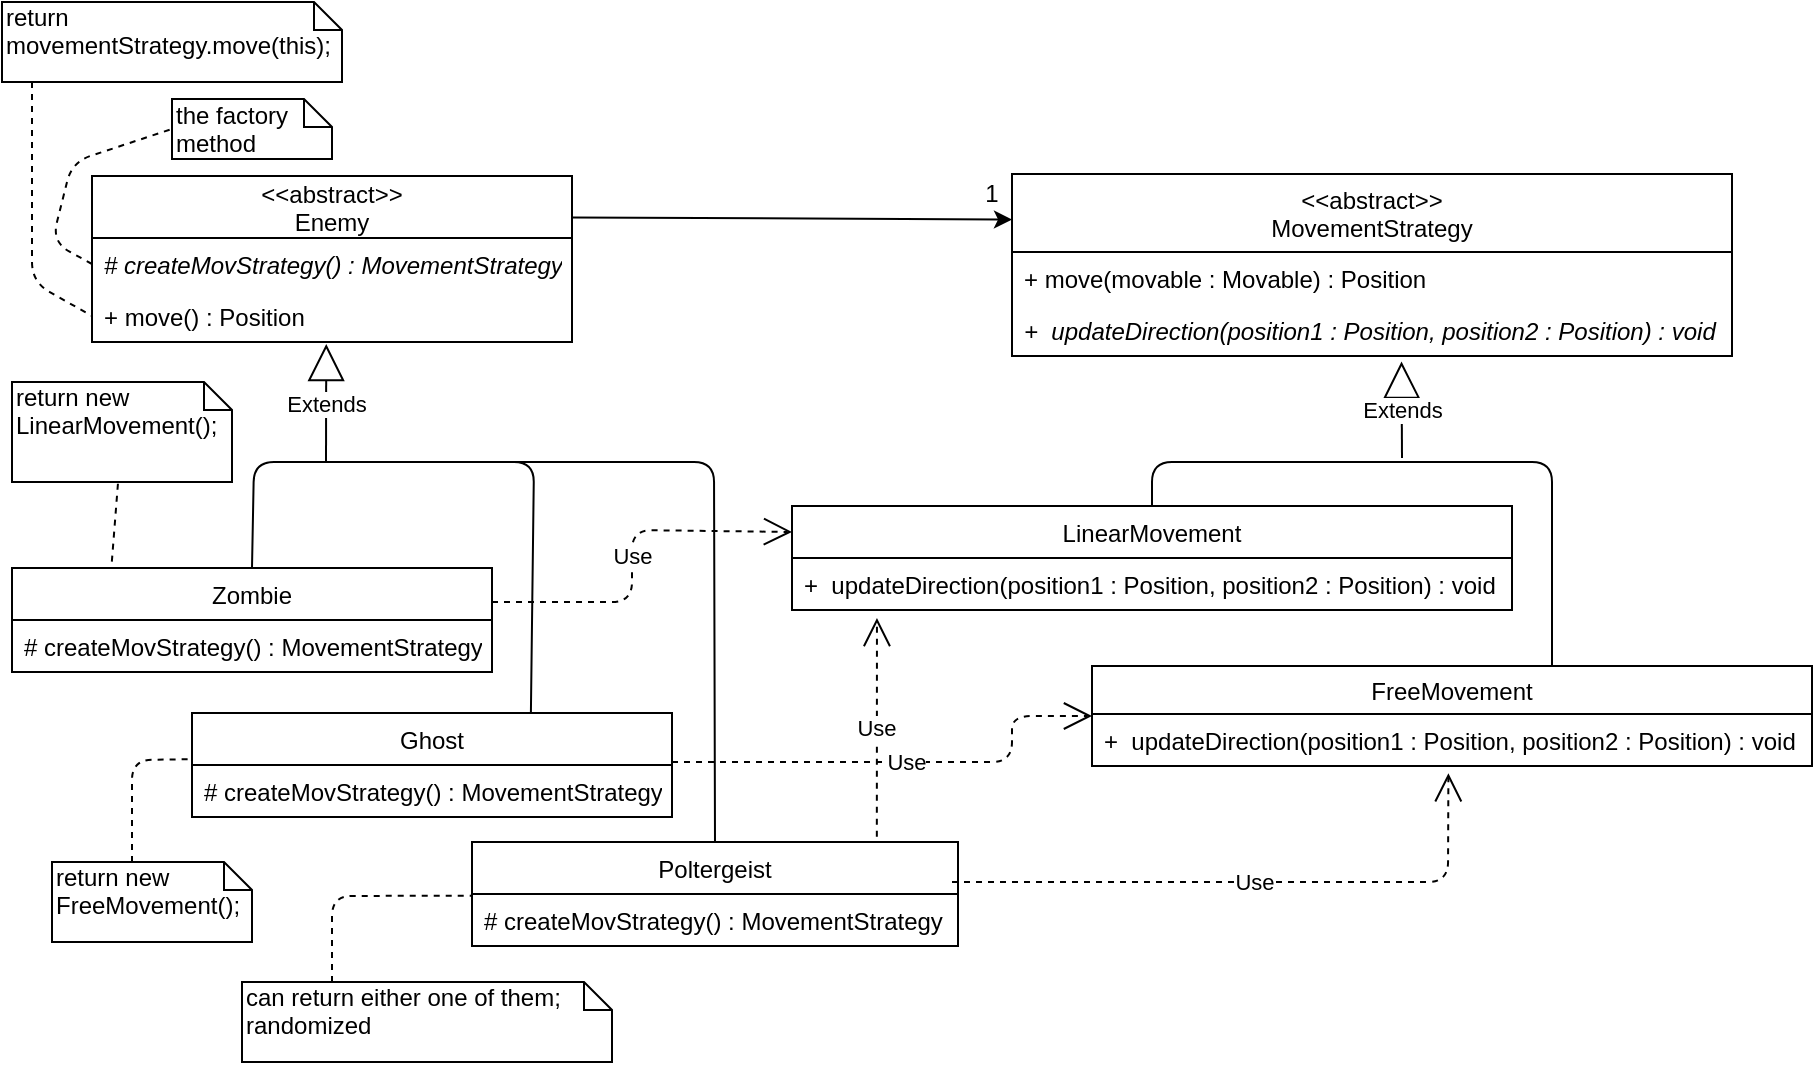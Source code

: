 <mxfile version="10.6.6" type="device"><diagram id="YQnD21Ks1EYhpSlV9Skj" name="Page-1"><mxGraphModel dx="918" dy="648" grid="1" gridSize="10" guides="1" tooltips="1" connect="1" arrows="1" fold="1" page="1" pageScale="1" pageWidth="827" pageHeight="1169" math="0" shadow="0"><root><mxCell id="0"/><mxCell id="1" parent="0"/><mxCell id="FGVi7LquceIm4e3d4hpf-1" value="&#10;&lt;&lt;abstract&gt;&gt;&#10;Enemy&#10;" style="swimlane;fontStyle=0;childLayout=stackLayout;horizontal=1;startSize=31;fillColor=none;horizontalStack=0;resizeParent=1;resizeParentMax=0;resizeLast=0;collapsible=1;marginBottom=0;" parent="1" vertex="1"><mxGeometry x="50" y="217" width="240" height="83" as="geometry"/></mxCell><mxCell id="FGVi7LquceIm4e3d4hpf-2" value="# createMovStrategy() : MovementStrategy&#10;" style="text;strokeColor=none;fillColor=none;align=left;verticalAlign=top;spacingLeft=4;spacingRight=4;overflow=hidden;rotatable=0;points=[[0,0.5],[1,0.5]];portConstraint=eastwest;fontStyle=2" parent="FGVi7LquceIm4e3d4hpf-1" vertex="1"><mxGeometry y="31" width="240" height="26" as="geometry"/></mxCell><mxCell id="FGVi7LquceIm4e3d4hpf-3" value="+ move() : Position" style="text;strokeColor=none;fillColor=none;align=left;verticalAlign=top;spacingLeft=4;spacingRight=4;overflow=hidden;rotatable=0;points=[[0,0.5],[1,0.5]];portConstraint=eastwest;" parent="FGVi7LquceIm4e3d4hpf-1" vertex="1"><mxGeometry y="57" width="240" height="26" as="geometry"/></mxCell><mxCell id="FGVi7LquceIm4e3d4hpf-5" value="" style="endArrow=none;dashed=1;html=1;entryX=0;entryY=0.5;entryDx=0;entryDy=0;" parent="1" target="FGVi7LquceIm4e3d4hpf-3" edge="1"><mxGeometry width="50" height="50" relative="1" as="geometry"><mxPoint x="20" y="170" as="sourcePoint"/><mxPoint x="60" y="330" as="targetPoint"/><Array as="points"><mxPoint x="20" y="270"/></Array></mxGeometry></mxCell><mxCell id="FGVi7LquceIm4e3d4hpf-6" value="return movementStrategy.move(this);" style="shape=note;whiteSpace=wrap;html=1;size=14;verticalAlign=top;align=left;spacingTop=-6;" parent="1" vertex="1"><mxGeometry x="5" y="130" width="170" height="40" as="geometry"/></mxCell><mxCell id="FGVi7LquceIm4e3d4hpf-7" value="" style="endArrow=none;dashed=1;html=1;exitX=0;exitY=0.5;exitDx=0;exitDy=0;entryX=0;entryY=0.5;entryDx=0;entryDy=0;entryPerimeter=0;" parent="1" source="FGVi7LquceIm4e3d4hpf-2" target="FGVi7LquceIm4e3d4hpf-8" edge="1"><mxGeometry width="50" height="50" relative="1" as="geometry"><mxPoint y="230" as="sourcePoint"/><mxPoint x="40" y="180" as="targetPoint"/><Array as="points"><mxPoint x="30" y="250"/><mxPoint x="40" y="210"/></Array></mxGeometry></mxCell><mxCell id="FGVi7LquceIm4e3d4hpf-8" value="the factory method" style="shape=note;whiteSpace=wrap;html=1;size=14;verticalAlign=top;align=left;spacingTop=-6;" parent="1" vertex="1"><mxGeometry x="90" y="178.5" width="80" height="30" as="geometry"/></mxCell><mxCell id="FGVi7LquceIm4e3d4hpf-9" value="Extends" style="endArrow=block;endSize=16;endFill=0;html=1;entryX=0.488;entryY=1.038;entryDx=0;entryDy=0;entryPerimeter=0;" parent="1" target="FGVi7LquceIm4e3d4hpf-3" edge="1"><mxGeometry width="160" relative="1" as="geometry"><mxPoint x="167" y="360" as="sourcePoint"/><mxPoint x="270" y="400" as="targetPoint"/></mxGeometry></mxCell><mxCell id="FGVi7LquceIm4e3d4hpf-11" value="Zombie" style="swimlane;fontStyle=0;childLayout=stackLayout;horizontal=1;startSize=26;fillColor=none;horizontalStack=0;resizeParent=1;resizeParentMax=0;resizeLast=0;collapsible=1;marginBottom=0;" parent="1" vertex="1"><mxGeometry x="10" y="413" width="240" height="52" as="geometry"/></mxCell><mxCell id="FGVi7LquceIm4e3d4hpf-12" value="# createMovStrategy() : MovementStrategy&#10;&#10;" style="text;strokeColor=none;fillColor=none;align=left;verticalAlign=top;spacingLeft=4;spacingRight=4;overflow=hidden;rotatable=0;points=[[0,0.5],[1,0.5]];portConstraint=eastwest;" parent="FGVi7LquceIm4e3d4hpf-11" vertex="1"><mxGeometry y="26" width="240" height="26" as="geometry"/></mxCell><mxCell id="FGVi7LquceIm4e3d4hpf-19" value="Poltergeist" style="swimlane;fontStyle=0;childLayout=stackLayout;horizontal=1;startSize=26;fillColor=none;horizontalStack=0;resizeParent=1;resizeParentMax=0;resizeLast=0;collapsible=1;marginBottom=0;" parent="1" vertex="1"><mxGeometry x="240" y="550" width="243" height="52" as="geometry"/></mxCell><mxCell id="FGVi7LquceIm4e3d4hpf-20" value="# createMovStrategy() : MovementStrategy&#10;&#10;" style="text;strokeColor=none;fillColor=none;align=left;verticalAlign=top;spacingLeft=4;spacingRight=4;overflow=hidden;rotatable=0;points=[[0,0.5],[1,0.5]];portConstraint=eastwest;" parent="FGVi7LquceIm4e3d4hpf-19" vertex="1"><mxGeometry y="26" width="243" height="26" as="geometry"/></mxCell><mxCell id="FGVi7LquceIm4e3d4hpf-24" value="" style="endArrow=none;html=1;exitX=0.5;exitY=0;exitDx=0;exitDy=0;" parent="1" source="FGVi7LquceIm4e3d4hpf-11" edge="1"><mxGeometry width="50" height="50" relative="1" as="geometry"><mxPoint x="50" y="400" as="sourcePoint"/><mxPoint x="170" y="360" as="targetPoint"/><Array as="points"><mxPoint x="131" y="360"/></Array></mxGeometry></mxCell><mxCell id="FGVi7LquceIm4e3d4hpf-25" value="" style="endArrow=none;html=1;entryX=0.706;entryY=0.007;entryDx=0;entryDy=0;entryPerimeter=0;" parent="1" target="FGVi7LquceIm4e3d4hpf-15" edge="1"><mxGeometry width="50" height="50" relative="1" as="geometry"><mxPoint x="170" y="360" as="sourcePoint"/><mxPoint x="280" y="350" as="targetPoint"/><Array as="points"><mxPoint x="271" y="360"/></Array></mxGeometry></mxCell><mxCell id="FGVi7LquceIm4e3d4hpf-26" value="" style="endArrow=none;html=1;entryX=0.5;entryY=0;entryDx=0;entryDy=0;" parent="1" target="FGVi7LquceIm4e3d4hpf-19" edge="1"><mxGeometry width="50" height="50" relative="1" as="geometry"><mxPoint x="170" y="360" as="sourcePoint"/><mxPoint x="420" y="340" as="targetPoint"/><Array as="points"><mxPoint x="361" y="360"/></Array></mxGeometry></mxCell><mxCell id="FGVi7LquceIm4e3d4hpf-28" value="1" style="text;html=1;strokeColor=none;fillColor=none;align=center;verticalAlign=middle;whiteSpace=wrap;rounded=0;" parent="1" vertex="1"><mxGeometry x="480" y="216" width="40" height="20" as="geometry"/></mxCell><mxCell id="FGVi7LquceIm4e3d4hpf-33" value="Extends" style="endArrow=block;endSize=16;endFill=0;html=1;entryX=0.541;entryY=1.106;entryDx=0;entryDy=0;entryPerimeter=0;" parent="1" target="FGVi7LquceIm4e3d4hpf-63" edge="1"><mxGeometry width="160" relative="1" as="geometry"><mxPoint x="705" y="358" as="sourcePoint"/><mxPoint x="669" y="308" as="targetPoint"/></mxGeometry></mxCell><mxCell id="FGVi7LquceIm4e3d4hpf-34" value="LinearMovement" style="swimlane;fontStyle=0;childLayout=stackLayout;horizontal=1;startSize=26;fillColor=none;horizontalStack=0;resizeParent=1;resizeParentMax=0;resizeLast=0;collapsible=1;marginBottom=0;" parent="1" vertex="1"><mxGeometry x="400" y="382" width="360" height="52" as="geometry"/></mxCell><mxCell id="FGVi7LquceIm4e3d4hpf-35" value="+  updateDirection(position1 : Position, position2 : Position) : void&#10;&#10;" style="text;strokeColor=none;fillColor=none;align=left;verticalAlign=top;spacingLeft=4;spacingRight=4;overflow=hidden;rotatable=0;points=[[0,0.5],[1,0.5]];portConstraint=eastwest;" parent="FGVi7LquceIm4e3d4hpf-34" vertex="1"><mxGeometry y="26" width="360" height="26" as="geometry"/></mxCell><mxCell id="FGVi7LquceIm4e3d4hpf-39" value="" style="endArrow=none;html=1;exitX=0.5;exitY=0;exitDx=0;exitDy=0;" parent="1" source="FGVi7LquceIm4e3d4hpf-34" edge="1"><mxGeometry width="50" height="50" relative="1" as="geometry"><mxPoint x="540" y="390" as="sourcePoint"/><mxPoint x="660" y="360" as="targetPoint"/><Array as="points"><mxPoint x="580" y="360"/></Array></mxGeometry></mxCell><mxCell id="FGVi7LquceIm4e3d4hpf-40" value="" style="endArrow=none;html=1;" parent="1" edge="1"><mxGeometry width="50" height="50" relative="1" as="geometry"><mxPoint x="660" y="360" as="sourcePoint"/><mxPoint x="780" y="462" as="targetPoint"/><Array as="points"><mxPoint x="780" y="360"/></Array></mxGeometry></mxCell><mxCell id="FGVi7LquceIm4e3d4hpf-41" value="FreeMovement" style="swimlane;fontStyle=0;childLayout=stackLayout;horizontal=1;startSize=24;fillColor=none;horizontalStack=0;resizeParent=1;resizeParentMax=0;resizeLast=0;collapsible=1;marginBottom=0;" parent="1" vertex="1"><mxGeometry x="550" y="462" width="360" height="50" as="geometry"/></mxCell><mxCell id="FGVi7LquceIm4e3d4hpf-42" value="+  updateDirection(position1 : Position, position2 : Position) : void&#10;" style="text;strokeColor=none;fillColor=none;align=left;verticalAlign=top;spacingLeft=4;spacingRight=4;overflow=hidden;rotatable=0;points=[[0,0.5],[1,0.5]];portConstraint=eastwest;" parent="FGVi7LquceIm4e3d4hpf-41" vertex="1"><mxGeometry y="24" width="360" height="26" as="geometry"/></mxCell><mxCell id="FGVi7LquceIm4e3d4hpf-15" value="Ghost" style="swimlane;fontStyle=0;childLayout=stackLayout;horizontal=1;startSize=26;fillColor=none;horizontalStack=0;resizeParent=1;resizeParentMax=0;resizeLast=0;collapsible=1;marginBottom=0;" parent="1" vertex="1"><mxGeometry x="100" y="485.5" width="240" height="52" as="geometry"/></mxCell><mxCell id="FGVi7LquceIm4e3d4hpf-16" value="# createMovStrategy() : MovementStrategy&#10;&#10;" style="text;strokeColor=none;fillColor=none;align=left;verticalAlign=top;spacingLeft=4;spacingRight=4;overflow=hidden;rotatable=0;points=[[0,0.5],[1,0.5]];portConstraint=eastwest;" parent="FGVi7LquceIm4e3d4hpf-15" vertex="1"><mxGeometry y="26" width="240" height="26" as="geometry"/></mxCell><mxCell id="FGVi7LquceIm4e3d4hpf-47" value="Use" style="endArrow=open;endSize=12;dashed=1;html=1;entryX=0;entryY=0.25;entryDx=0;entryDy=0;" parent="1" target="FGVi7LquceIm4e3d4hpf-34" edge="1"><mxGeometry width="160" relative="1" as="geometry"><mxPoint x="250" y="430" as="sourcePoint"/><mxPoint x="440" y="427" as="targetPoint"/><Array as="points"><mxPoint x="320" y="430"/><mxPoint x="320" y="394"/></Array></mxGeometry></mxCell><mxCell id="FGVi7LquceIm4e3d4hpf-50" value="Use" style="endArrow=open;endSize=12;dashed=1;html=1;entryX=0.495;entryY=1.14;entryDx=0;entryDy=0;entryPerimeter=0;" parent="1" target="FGVi7LquceIm4e3d4hpf-42" edge="1"><mxGeometry width="160" relative="1" as="geometry"><mxPoint x="480" y="570" as="sourcePoint"/><mxPoint x="780" y="541.529" as="targetPoint"/><Array as="points"><mxPoint x="728" y="570"/></Array></mxGeometry></mxCell><mxCell id="FGVi7LquceIm4e3d4hpf-52" value="return new LinearMovement();" style="shape=note;whiteSpace=wrap;html=1;size=14;verticalAlign=top;align=left;spacingTop=-6;" parent="1" vertex="1"><mxGeometry x="10" y="320" width="110" height="50" as="geometry"/></mxCell><mxCell id="FGVi7LquceIm4e3d4hpf-53" value="" style="endArrow=none;dashed=1;html=1;exitX=0.208;exitY=-0.062;exitDx=0;exitDy=0;exitPerimeter=0;" parent="1" source="FGVi7LquceIm4e3d4hpf-11" target="FGVi7LquceIm4e3d4hpf-52" edge="1"><mxGeometry width="50" height="50" relative="1" as="geometry"><mxPoint x="20" y="400" as="sourcePoint"/><mxPoint x="70" y="350" as="targetPoint"/></mxGeometry></mxCell><mxCell id="FGVi7LquceIm4e3d4hpf-54" value="" style="endArrow=none;dashed=1;html=1;entryX=-0.005;entryY=-0.112;entryDx=0;entryDy=0;entryPerimeter=0;" parent="1" target="FGVi7LquceIm4e3d4hpf-16" edge="1"><mxGeometry width="50" height="50" relative="1" as="geometry"><mxPoint x="70" y="560" as="sourcePoint"/><mxPoint x="130" y="570" as="targetPoint"/><Array as="points"><mxPoint x="70" y="509"/></Array></mxGeometry></mxCell><mxCell id="FGVi7LquceIm4e3d4hpf-55" value="return new&lt;br&gt;FreeMovement();&lt;br&gt;" style="shape=note;whiteSpace=wrap;html=1;size=14;verticalAlign=top;align=left;spacingTop=-6;" parent="1" vertex="1"><mxGeometry x="30" y="560" width="100" height="40" as="geometry"/></mxCell><mxCell id="FGVi7LquceIm4e3d4hpf-56" value="" style="endArrow=none;dashed=1;html=1;entryX=0;entryY=0.032;entryDx=0;entryDy=0;entryPerimeter=0;" parent="1" target="FGVi7LquceIm4e3d4hpf-20" edge="1"><mxGeometry width="50" height="50" relative="1" as="geometry"><mxPoint x="170" y="620" as="sourcePoint"/><mxPoint x="220" y="600" as="targetPoint"/><Array as="points"><mxPoint x="170" y="577"/></Array></mxGeometry></mxCell><mxCell id="FGVi7LquceIm4e3d4hpf-57" value="can return either one of them;&amp;nbsp;&lt;br&gt;randomized&lt;br&gt;" style="shape=note;whiteSpace=wrap;html=1;size=14;verticalAlign=top;align=left;spacingTop=-6;" parent="1" vertex="1"><mxGeometry x="125" y="620" width="185" height="40" as="geometry"/></mxCell><mxCell id="FGVi7LquceIm4e3d4hpf-61" value="&#10;&#10;&lt;&lt;abstract&gt;&gt;&#10;MovementStrategy&#10;&#10;" style="swimlane;fontStyle=0;childLayout=stackLayout;horizontal=1;startSize=39;fillColor=none;horizontalStack=0;resizeParent=1;resizeParentMax=0;resizeLast=0;collapsible=1;marginBottom=0;" parent="1" vertex="1"><mxGeometry x="510" y="216" width="360" height="91" as="geometry"/></mxCell><mxCell id="FGVi7LquceIm4e3d4hpf-62" value="+ move(movable : Movable) : Position " style="text;strokeColor=none;fillColor=none;align=left;verticalAlign=top;spacingLeft=4;spacingRight=4;overflow=hidden;rotatable=0;points=[[0,0.5],[1,0.5]];portConstraint=eastwest;" parent="FGVi7LquceIm4e3d4hpf-61" vertex="1"><mxGeometry y="39" width="360" height="26" as="geometry"/></mxCell><mxCell id="FGVi7LquceIm4e3d4hpf-63" value="+  updateDirection(position1 : Position, position2 : Position) : void&#10;" style="text;strokeColor=none;fillColor=none;align=left;verticalAlign=top;spacingLeft=4;spacingRight=4;overflow=hidden;rotatable=0;points=[[0,0.5],[1,0.5]];portConstraint=eastwest;fontStyle=2" parent="FGVi7LquceIm4e3d4hpf-61" vertex="1"><mxGeometry y="65" width="360" height="26" as="geometry"/></mxCell><mxCell id="FGVi7LquceIm4e3d4hpf-65" value="" style="endArrow=classic;html=1;exitX=1;exitY=0.25;exitDx=0;exitDy=0;entryX=0;entryY=0.25;entryDx=0;entryDy=0;" parent="1" source="FGVi7LquceIm4e3d4hpf-1" target="FGVi7LquceIm4e3d4hpf-61" edge="1"><mxGeometry width="50" height="50" relative="1" as="geometry"><mxPoint x="330" y="270" as="sourcePoint"/><mxPoint x="530" y="250" as="targetPoint"/></mxGeometry></mxCell><mxCell id="FGVi7LquceIm4e3d4hpf-76" value="Use" style="endArrow=open;endSize=12;dashed=1;html=1;entryX=0;entryY=0.5;entryDx=0;entryDy=0;" parent="1" target="FGVi7LquceIm4e3d4hpf-41" edge="1"><mxGeometry width="160" relative="1" as="geometry"><mxPoint x="340" y="510" as="sourcePoint"/><mxPoint x="570" y="510" as="targetPoint"/><Array as="points"><mxPoint x="510" y="510"/><mxPoint x="510" y="487"/></Array></mxGeometry></mxCell><mxCell id="FGVi7LquceIm4e3d4hpf-77" value="Use" style="endArrow=open;endSize=12;dashed=1;html=1;entryX=0.118;entryY=1.154;entryDx=0;entryDy=0;entryPerimeter=0;exitX=0.833;exitY=-0.05;exitDx=0;exitDy=0;exitPerimeter=0;" parent="1" source="FGVi7LquceIm4e3d4hpf-19" target="FGVi7LquceIm4e3d4hpf-35" edge="1"><mxGeometry width="160" relative="1" as="geometry"><mxPoint x="420" y="480" as="sourcePoint"/><mxPoint x="580" y="480" as="targetPoint"/></mxGeometry></mxCell></root></mxGraphModel></diagram></mxfile>